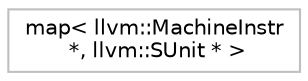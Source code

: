 digraph "Graphical Class Hierarchy"
{
 // LATEX_PDF_SIZE
  bgcolor="transparent";
  edge [fontname="Helvetica",fontsize="10",labelfontname="Helvetica",labelfontsize="10"];
  node [fontname="Helvetica",fontsize="10",shape=record];
  rankdir="LR";
  Node0 [label="map\< llvm::MachineInstr\l *, llvm::SUnit * \>",height=0.2,width=0.4,color="grey75",tooltip=" "];
}
